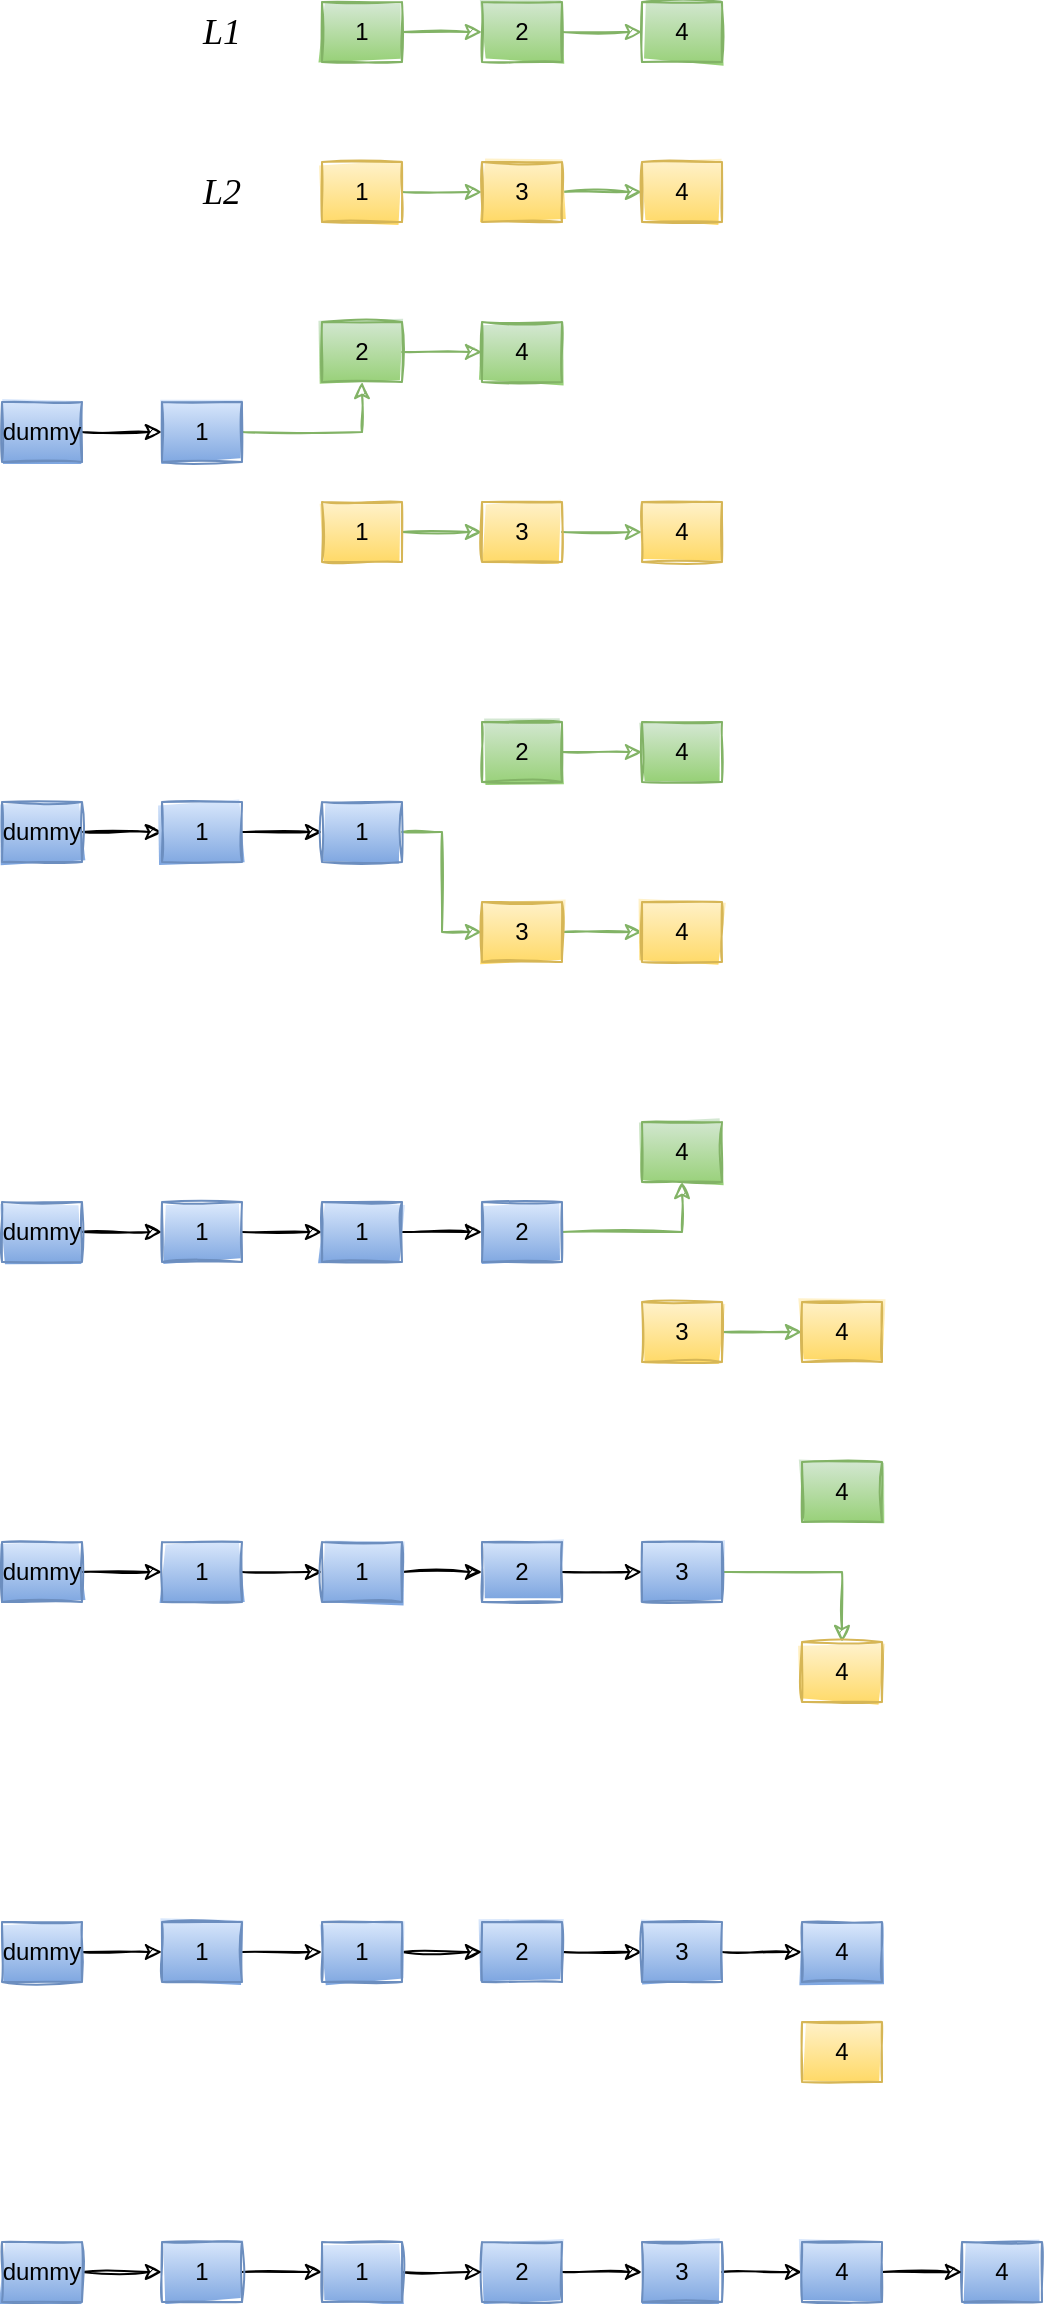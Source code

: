 <mxfile version="15.9.1" type="github">
  <diagram id="Yq_syqRDQ1-WDX5Zo3WL" name="第 1 页">
    <mxGraphModel dx="1422" dy="754" grid="1" gridSize="10" guides="1" tooltips="1" connect="1" arrows="1" fold="1" page="1" pageScale="1" pageWidth="827" pageHeight="1169" math="0" shadow="0">
      <root>
        <mxCell id="0" />
        <mxCell id="1" parent="0" />
        <mxCell id="8_u7qsNa2uZcS0IcBiX_-3" value="" style="edgeStyle=orthogonalEdgeStyle;rounded=0;orthogonalLoop=1;jettySize=auto;html=1;sketch=1;fillColor=#d5e8d4;gradientColor=#97d077;strokeColor=#82b366;" edge="1" parent="1" source="8_u7qsNa2uZcS0IcBiX_-1" target="8_u7qsNa2uZcS0IcBiX_-2">
          <mxGeometry relative="1" as="geometry" />
        </mxCell>
        <mxCell id="8_u7qsNa2uZcS0IcBiX_-1" value="1" style="rounded=0;whiteSpace=wrap;html=1;sketch=1;fillColor=#d5e8d4;gradientColor=#97d077;strokeColor=#82b366;" vertex="1" parent="1">
          <mxGeometry x="280" y="40" width="40" height="30" as="geometry" />
        </mxCell>
        <mxCell id="8_u7qsNa2uZcS0IcBiX_-5" value="" style="edgeStyle=orthogonalEdgeStyle;rounded=0;orthogonalLoop=1;jettySize=auto;html=1;sketch=1;fillColor=#d5e8d4;gradientColor=#97d077;strokeColor=#82b366;" edge="1" parent="1" source="8_u7qsNa2uZcS0IcBiX_-2" target="8_u7qsNa2uZcS0IcBiX_-4">
          <mxGeometry relative="1" as="geometry" />
        </mxCell>
        <mxCell id="8_u7qsNa2uZcS0IcBiX_-2" value="2" style="rounded=0;whiteSpace=wrap;html=1;sketch=1;fillColor=#d5e8d4;gradientColor=#97d077;strokeColor=#82b366;" vertex="1" parent="1">
          <mxGeometry x="360" y="40" width="40" height="30" as="geometry" />
        </mxCell>
        <mxCell id="8_u7qsNa2uZcS0IcBiX_-4" value="4" style="rounded=0;whiteSpace=wrap;html=1;sketch=1;fillColor=#d5e8d4;gradientColor=#97d077;strokeColor=#82b366;" vertex="1" parent="1">
          <mxGeometry x="440" y="40" width="40" height="30" as="geometry" />
        </mxCell>
        <mxCell id="8_u7qsNa2uZcS0IcBiX_-6" value="" style="edgeStyle=orthogonalEdgeStyle;rounded=0;orthogonalLoop=1;jettySize=auto;html=1;sketch=1;fillColor=#d5e8d4;gradientColor=#97d077;strokeColor=#82b366;" edge="1" parent="1" source="8_u7qsNa2uZcS0IcBiX_-7" target="8_u7qsNa2uZcS0IcBiX_-9">
          <mxGeometry relative="1" as="geometry" />
        </mxCell>
        <mxCell id="8_u7qsNa2uZcS0IcBiX_-7" value="1" style="rounded=0;whiteSpace=wrap;html=1;sketch=1;fillColor=#fff2cc;gradientColor=#ffd966;strokeColor=#d6b656;" vertex="1" parent="1">
          <mxGeometry x="280" y="120" width="40" height="30" as="geometry" />
        </mxCell>
        <mxCell id="8_u7qsNa2uZcS0IcBiX_-8" value="" style="edgeStyle=orthogonalEdgeStyle;rounded=0;orthogonalLoop=1;jettySize=auto;html=1;sketch=1;fillColor=#d5e8d4;gradientColor=#97d077;strokeColor=#82b366;" edge="1" parent="1" source="8_u7qsNa2uZcS0IcBiX_-9" target="8_u7qsNa2uZcS0IcBiX_-10">
          <mxGeometry relative="1" as="geometry" />
        </mxCell>
        <mxCell id="8_u7qsNa2uZcS0IcBiX_-9" value="3" style="rounded=0;whiteSpace=wrap;html=1;sketch=1;fillColor=#fff2cc;gradientColor=#ffd966;strokeColor=#d6b656;" vertex="1" parent="1">
          <mxGeometry x="360" y="120" width="40" height="30" as="geometry" />
        </mxCell>
        <mxCell id="8_u7qsNa2uZcS0IcBiX_-10" value="4" style="rounded=0;whiteSpace=wrap;html=1;sketch=1;fillColor=#fff2cc;gradientColor=#ffd966;strokeColor=#d6b656;" vertex="1" parent="1">
          <mxGeometry x="440" y="120" width="40" height="30" as="geometry" />
        </mxCell>
        <mxCell id="8_u7qsNa2uZcS0IcBiX_-11" value="&lt;i&gt;&lt;font face=&quot;Comic Sans MS&quot; style=&quot;font-size: 18px&quot;&gt;L1&lt;/font&gt;&lt;/i&gt;" style="text;html=1;strokeColor=none;fillColor=none;align=center;verticalAlign=middle;whiteSpace=wrap;rounded=0;" vertex="1" parent="1">
          <mxGeometry x="200" y="40" width="60" height="30" as="geometry" />
        </mxCell>
        <mxCell id="8_u7qsNa2uZcS0IcBiX_-12" value="&lt;i&gt;&lt;font face=&quot;Comic Sans MS&quot; style=&quot;font-size: 18px&quot;&gt;L2&lt;/font&gt;&lt;/i&gt;" style="text;html=1;strokeColor=none;fillColor=none;align=center;verticalAlign=middle;whiteSpace=wrap;rounded=0;" vertex="1" parent="1">
          <mxGeometry x="200" y="120" width="60" height="30" as="geometry" />
        </mxCell>
        <mxCell id="8_u7qsNa2uZcS0IcBiX_-24" value="" style="edgeStyle=orthogonalEdgeStyle;rounded=0;sketch=1;orthogonalLoop=1;jettySize=auto;html=1;fontFamily=Comic Sans MS;fontSize=18;" edge="1" parent="1" source="8_u7qsNa2uZcS0IcBiX_-13" target="8_u7qsNa2uZcS0IcBiX_-15">
          <mxGeometry relative="1" as="geometry" />
        </mxCell>
        <mxCell id="8_u7qsNa2uZcS0IcBiX_-13" value="dummy" style="rounded=0;whiteSpace=wrap;html=1;sketch=1;fillColor=#dae8fc;gradientColor=#7ea6e0;strokeColor=#6c8ebf;" vertex="1" parent="1">
          <mxGeometry x="120" y="240" width="40" height="30" as="geometry" />
        </mxCell>
        <mxCell id="8_u7qsNa2uZcS0IcBiX_-14" value="" style="edgeStyle=orthogonalEdgeStyle;rounded=0;orthogonalLoop=1;jettySize=auto;html=1;sketch=1;fillColor=#d5e8d4;gradientColor=#97d077;strokeColor=#82b366;" edge="1" parent="1" source="8_u7qsNa2uZcS0IcBiX_-15" target="8_u7qsNa2uZcS0IcBiX_-17">
          <mxGeometry relative="1" as="geometry" />
        </mxCell>
        <mxCell id="8_u7qsNa2uZcS0IcBiX_-15" value="1" style="rounded=0;whiteSpace=wrap;html=1;sketch=1;fillColor=#dae8fc;gradientColor=#7ea6e0;strokeColor=#6c8ebf;" vertex="1" parent="1">
          <mxGeometry x="200" y="240" width="40" height="30" as="geometry" />
        </mxCell>
        <mxCell id="8_u7qsNa2uZcS0IcBiX_-16" value="" style="edgeStyle=orthogonalEdgeStyle;rounded=0;orthogonalLoop=1;jettySize=auto;html=1;sketch=1;fillColor=#d5e8d4;gradientColor=#97d077;strokeColor=#82b366;" edge="1" parent="1" source="8_u7qsNa2uZcS0IcBiX_-17" target="8_u7qsNa2uZcS0IcBiX_-18">
          <mxGeometry relative="1" as="geometry" />
        </mxCell>
        <mxCell id="8_u7qsNa2uZcS0IcBiX_-17" value="2" style="rounded=0;whiteSpace=wrap;html=1;sketch=1;fillColor=#d5e8d4;gradientColor=#97d077;strokeColor=#82b366;" vertex="1" parent="1">
          <mxGeometry x="280" y="200" width="40" height="30" as="geometry" />
        </mxCell>
        <mxCell id="8_u7qsNa2uZcS0IcBiX_-18" value="4" style="rounded=0;whiteSpace=wrap;html=1;sketch=1;fillColor=#d5e8d4;gradientColor=#97d077;strokeColor=#82b366;" vertex="1" parent="1">
          <mxGeometry x="360" y="200" width="40" height="30" as="geometry" />
        </mxCell>
        <mxCell id="8_u7qsNa2uZcS0IcBiX_-19" value="" style="edgeStyle=orthogonalEdgeStyle;rounded=0;orthogonalLoop=1;jettySize=auto;html=1;sketch=1;fillColor=#d5e8d4;gradientColor=#97d077;strokeColor=#82b366;" edge="1" parent="1" source="8_u7qsNa2uZcS0IcBiX_-20" target="8_u7qsNa2uZcS0IcBiX_-22">
          <mxGeometry relative="1" as="geometry" />
        </mxCell>
        <mxCell id="8_u7qsNa2uZcS0IcBiX_-20" value="1" style="rounded=0;whiteSpace=wrap;html=1;sketch=1;fillColor=#fff2cc;gradientColor=#ffd966;strokeColor=#d6b656;" vertex="1" parent="1">
          <mxGeometry x="280" y="290" width="40" height="30" as="geometry" />
        </mxCell>
        <mxCell id="8_u7qsNa2uZcS0IcBiX_-21" value="" style="edgeStyle=orthogonalEdgeStyle;rounded=0;orthogonalLoop=1;jettySize=auto;html=1;sketch=1;fillColor=#d5e8d4;gradientColor=#97d077;strokeColor=#82b366;" edge="1" parent="1" source="8_u7qsNa2uZcS0IcBiX_-22" target="8_u7qsNa2uZcS0IcBiX_-23">
          <mxGeometry relative="1" as="geometry" />
        </mxCell>
        <mxCell id="8_u7qsNa2uZcS0IcBiX_-22" value="3" style="rounded=0;whiteSpace=wrap;html=1;sketch=1;fillColor=#fff2cc;gradientColor=#ffd966;strokeColor=#d6b656;" vertex="1" parent="1">
          <mxGeometry x="360" y="290" width="40" height="30" as="geometry" />
        </mxCell>
        <mxCell id="8_u7qsNa2uZcS0IcBiX_-23" value="4" style="rounded=0;whiteSpace=wrap;html=1;sketch=1;fillColor=#fff2cc;gradientColor=#ffd966;strokeColor=#d6b656;" vertex="1" parent="1">
          <mxGeometry x="440" y="290" width="40" height="30" as="geometry" />
        </mxCell>
        <mxCell id="8_u7qsNa2uZcS0IcBiX_-40" value="" style="edgeStyle=orthogonalEdgeStyle;rounded=0;sketch=1;orthogonalLoop=1;jettySize=auto;html=1;fontFamily=Comic Sans MS;fontSize=18;" edge="1" parent="1" source="8_u7qsNa2uZcS0IcBiX_-41" target="8_u7qsNa2uZcS0IcBiX_-43">
          <mxGeometry relative="1" as="geometry" />
        </mxCell>
        <mxCell id="8_u7qsNa2uZcS0IcBiX_-41" value="dummy" style="rounded=0;whiteSpace=wrap;html=1;sketch=1;fillColor=#dae8fc;gradientColor=#7ea6e0;strokeColor=#6c8ebf;" vertex="1" parent="1">
          <mxGeometry x="120" y="440" width="40" height="30" as="geometry" />
        </mxCell>
        <mxCell id="8_u7qsNa2uZcS0IcBiX_-52" value="" style="edgeStyle=orthogonalEdgeStyle;rounded=0;sketch=1;orthogonalLoop=1;jettySize=auto;html=1;fontFamily=Comic Sans MS;fontSize=18;" edge="1" parent="1" source="8_u7qsNa2uZcS0IcBiX_-43" target="8_u7qsNa2uZcS0IcBiX_-48">
          <mxGeometry relative="1" as="geometry" />
        </mxCell>
        <mxCell id="8_u7qsNa2uZcS0IcBiX_-43" value="1" style="rounded=0;whiteSpace=wrap;html=1;sketch=1;fillColor=#dae8fc;gradientColor=#7ea6e0;strokeColor=#6c8ebf;" vertex="1" parent="1">
          <mxGeometry x="200" y="440" width="40" height="30" as="geometry" />
        </mxCell>
        <mxCell id="8_u7qsNa2uZcS0IcBiX_-44" value="" style="edgeStyle=orthogonalEdgeStyle;rounded=0;orthogonalLoop=1;jettySize=auto;html=1;sketch=1;fillColor=#d5e8d4;gradientColor=#97d077;strokeColor=#82b366;" edge="1" parent="1" source="8_u7qsNa2uZcS0IcBiX_-45" target="8_u7qsNa2uZcS0IcBiX_-46">
          <mxGeometry relative="1" as="geometry" />
        </mxCell>
        <mxCell id="8_u7qsNa2uZcS0IcBiX_-45" value="2" style="rounded=0;whiteSpace=wrap;html=1;sketch=1;fillColor=#d5e8d4;gradientColor=#97d077;strokeColor=#82b366;" vertex="1" parent="1">
          <mxGeometry x="360" y="400" width="40" height="30" as="geometry" />
        </mxCell>
        <mxCell id="8_u7qsNa2uZcS0IcBiX_-46" value="4" style="rounded=0;whiteSpace=wrap;html=1;sketch=1;fillColor=#d5e8d4;gradientColor=#97d077;strokeColor=#82b366;" vertex="1" parent="1">
          <mxGeometry x="440" y="400" width="40" height="30" as="geometry" />
        </mxCell>
        <mxCell id="8_u7qsNa2uZcS0IcBiX_-47" value="" style="edgeStyle=orthogonalEdgeStyle;rounded=0;orthogonalLoop=1;jettySize=auto;html=1;sketch=1;fillColor=#d5e8d4;gradientColor=#97d077;strokeColor=#82b366;entryX=0;entryY=0.5;entryDx=0;entryDy=0;" edge="1" parent="1" source="8_u7qsNa2uZcS0IcBiX_-48" target="8_u7qsNa2uZcS0IcBiX_-50">
          <mxGeometry relative="1" as="geometry" />
        </mxCell>
        <mxCell id="8_u7qsNa2uZcS0IcBiX_-48" value="1" style="rounded=0;whiteSpace=wrap;html=1;sketch=1;fillColor=#dae8fc;gradientColor=#7ea6e0;strokeColor=#6c8ebf;" vertex="1" parent="1">
          <mxGeometry x="280" y="440" width="40" height="30" as="geometry" />
        </mxCell>
        <mxCell id="8_u7qsNa2uZcS0IcBiX_-49" value="" style="edgeStyle=orthogonalEdgeStyle;rounded=0;orthogonalLoop=1;jettySize=auto;html=1;sketch=1;fillColor=#d5e8d4;gradientColor=#97d077;strokeColor=#82b366;" edge="1" parent="1" source="8_u7qsNa2uZcS0IcBiX_-50" target="8_u7qsNa2uZcS0IcBiX_-51">
          <mxGeometry relative="1" as="geometry" />
        </mxCell>
        <mxCell id="8_u7qsNa2uZcS0IcBiX_-50" value="3" style="rounded=0;whiteSpace=wrap;html=1;sketch=1;fillColor=#fff2cc;gradientColor=#ffd966;strokeColor=#d6b656;" vertex="1" parent="1">
          <mxGeometry x="360" y="490" width="40" height="30" as="geometry" />
        </mxCell>
        <mxCell id="8_u7qsNa2uZcS0IcBiX_-51" value="4" style="rounded=0;whiteSpace=wrap;html=1;sketch=1;fillColor=#fff2cc;gradientColor=#ffd966;strokeColor=#d6b656;" vertex="1" parent="1">
          <mxGeometry x="440" y="490" width="40" height="30" as="geometry" />
        </mxCell>
        <mxCell id="8_u7qsNa2uZcS0IcBiX_-53" value="" style="edgeStyle=orthogonalEdgeStyle;rounded=0;sketch=1;orthogonalLoop=1;jettySize=auto;html=1;fontFamily=Comic Sans MS;fontSize=18;" edge="1" parent="1" source="8_u7qsNa2uZcS0IcBiX_-54" target="8_u7qsNa2uZcS0IcBiX_-56">
          <mxGeometry relative="1" as="geometry" />
        </mxCell>
        <mxCell id="8_u7qsNa2uZcS0IcBiX_-54" value="dummy" style="rounded=0;whiteSpace=wrap;html=1;sketch=1;fillColor=#dae8fc;gradientColor=#7ea6e0;strokeColor=#6c8ebf;" vertex="1" parent="1">
          <mxGeometry x="120" y="640" width="40" height="30" as="geometry" />
        </mxCell>
        <mxCell id="8_u7qsNa2uZcS0IcBiX_-55" value="" style="edgeStyle=orthogonalEdgeStyle;rounded=0;sketch=1;orthogonalLoop=1;jettySize=auto;html=1;fontFamily=Comic Sans MS;fontSize=18;" edge="1" parent="1" source="8_u7qsNa2uZcS0IcBiX_-56" target="8_u7qsNa2uZcS0IcBiX_-61">
          <mxGeometry relative="1" as="geometry" />
        </mxCell>
        <mxCell id="8_u7qsNa2uZcS0IcBiX_-56" value="1" style="rounded=0;whiteSpace=wrap;html=1;sketch=1;fillColor=#dae8fc;gradientColor=#7ea6e0;strokeColor=#6c8ebf;" vertex="1" parent="1">
          <mxGeometry x="200" y="640" width="40" height="30" as="geometry" />
        </mxCell>
        <mxCell id="8_u7qsNa2uZcS0IcBiX_-57" value="" style="edgeStyle=orthogonalEdgeStyle;rounded=0;orthogonalLoop=1;jettySize=auto;html=1;sketch=1;fillColor=#d5e8d4;gradientColor=#97d077;strokeColor=#82b366;" edge="1" parent="1" source="8_u7qsNa2uZcS0IcBiX_-58" target="8_u7qsNa2uZcS0IcBiX_-59">
          <mxGeometry relative="1" as="geometry" />
        </mxCell>
        <mxCell id="8_u7qsNa2uZcS0IcBiX_-58" value="2" style="rounded=0;whiteSpace=wrap;html=1;sketch=1;fillColor=#dae8fc;gradientColor=#7ea6e0;strokeColor=#6c8ebf;" vertex="1" parent="1">
          <mxGeometry x="360" y="640" width="40" height="30" as="geometry" />
        </mxCell>
        <mxCell id="8_u7qsNa2uZcS0IcBiX_-59" value="4" style="rounded=0;whiteSpace=wrap;html=1;sketch=1;fillColor=#d5e8d4;gradientColor=#97d077;strokeColor=#82b366;" vertex="1" parent="1">
          <mxGeometry x="440" y="600" width="40" height="30" as="geometry" />
        </mxCell>
        <mxCell id="8_u7qsNa2uZcS0IcBiX_-65" style="edgeStyle=orthogonalEdgeStyle;rounded=0;sketch=1;orthogonalLoop=1;jettySize=auto;html=1;exitX=1;exitY=0.5;exitDx=0;exitDy=0;entryX=0;entryY=0.5;entryDx=0;entryDy=0;fontFamily=Comic Sans MS;fontSize=18;" edge="1" parent="1" source="8_u7qsNa2uZcS0IcBiX_-61" target="8_u7qsNa2uZcS0IcBiX_-58">
          <mxGeometry relative="1" as="geometry" />
        </mxCell>
        <mxCell id="8_u7qsNa2uZcS0IcBiX_-61" value="1" style="rounded=0;whiteSpace=wrap;html=1;sketch=1;fillColor=#dae8fc;gradientColor=#7ea6e0;strokeColor=#6c8ebf;" vertex="1" parent="1">
          <mxGeometry x="280" y="640" width="40" height="30" as="geometry" />
        </mxCell>
        <mxCell id="8_u7qsNa2uZcS0IcBiX_-62" value="" style="edgeStyle=orthogonalEdgeStyle;rounded=0;orthogonalLoop=1;jettySize=auto;html=1;sketch=1;fillColor=#d5e8d4;gradientColor=#97d077;strokeColor=#82b366;" edge="1" parent="1" source="8_u7qsNa2uZcS0IcBiX_-63" target="8_u7qsNa2uZcS0IcBiX_-64">
          <mxGeometry relative="1" as="geometry" />
        </mxCell>
        <mxCell id="8_u7qsNa2uZcS0IcBiX_-63" value="3" style="rounded=0;whiteSpace=wrap;html=1;sketch=1;fillColor=#fff2cc;gradientColor=#ffd966;strokeColor=#d6b656;" vertex="1" parent="1">
          <mxGeometry x="440" y="690" width="40" height="30" as="geometry" />
        </mxCell>
        <mxCell id="8_u7qsNa2uZcS0IcBiX_-64" value="4" style="rounded=0;whiteSpace=wrap;html=1;sketch=1;fillColor=#fff2cc;gradientColor=#ffd966;strokeColor=#d6b656;" vertex="1" parent="1">
          <mxGeometry x="520" y="690" width="40" height="30" as="geometry" />
        </mxCell>
        <mxCell id="8_u7qsNa2uZcS0IcBiX_-66" value="" style="edgeStyle=orthogonalEdgeStyle;rounded=0;sketch=1;orthogonalLoop=1;jettySize=auto;html=1;fontFamily=Comic Sans MS;fontSize=18;" edge="1" parent="1" source="8_u7qsNa2uZcS0IcBiX_-67" target="8_u7qsNa2uZcS0IcBiX_-69">
          <mxGeometry relative="1" as="geometry" />
        </mxCell>
        <mxCell id="8_u7qsNa2uZcS0IcBiX_-67" value="dummy" style="rounded=0;whiteSpace=wrap;html=1;sketch=1;fillColor=#dae8fc;gradientColor=#7ea6e0;strokeColor=#6c8ebf;" vertex="1" parent="1">
          <mxGeometry x="120" y="810" width="40" height="30" as="geometry" />
        </mxCell>
        <mxCell id="8_u7qsNa2uZcS0IcBiX_-68" value="" style="edgeStyle=orthogonalEdgeStyle;rounded=0;sketch=1;orthogonalLoop=1;jettySize=auto;html=1;fontFamily=Comic Sans MS;fontSize=18;" edge="1" parent="1" source="8_u7qsNa2uZcS0IcBiX_-69" target="8_u7qsNa2uZcS0IcBiX_-74">
          <mxGeometry relative="1" as="geometry" />
        </mxCell>
        <mxCell id="8_u7qsNa2uZcS0IcBiX_-69" value="1" style="rounded=0;whiteSpace=wrap;html=1;sketch=1;fillColor=#dae8fc;gradientColor=#7ea6e0;strokeColor=#6c8ebf;" vertex="1" parent="1">
          <mxGeometry x="200" y="810" width="40" height="30" as="geometry" />
        </mxCell>
        <mxCell id="8_u7qsNa2uZcS0IcBiX_-79" style="edgeStyle=orthogonalEdgeStyle;rounded=0;sketch=1;orthogonalLoop=1;jettySize=auto;html=1;exitX=1;exitY=0.5;exitDx=0;exitDy=0;entryX=0;entryY=0.5;entryDx=0;entryDy=0;fontFamily=Comic Sans MS;fontSize=18;" edge="1" parent="1" source="8_u7qsNa2uZcS0IcBiX_-71" target="8_u7qsNa2uZcS0IcBiX_-76">
          <mxGeometry relative="1" as="geometry" />
        </mxCell>
        <mxCell id="8_u7qsNa2uZcS0IcBiX_-71" value="2" style="rounded=0;whiteSpace=wrap;html=1;sketch=1;fillColor=#dae8fc;gradientColor=#7ea6e0;strokeColor=#6c8ebf;" vertex="1" parent="1">
          <mxGeometry x="360" y="810" width="40" height="30" as="geometry" />
        </mxCell>
        <mxCell id="8_u7qsNa2uZcS0IcBiX_-72" value="4" style="rounded=0;whiteSpace=wrap;html=1;sketch=1;fillColor=#d5e8d4;gradientColor=#97d077;strokeColor=#82b366;" vertex="1" parent="1">
          <mxGeometry x="520" y="770" width="40" height="30" as="geometry" />
        </mxCell>
        <mxCell id="8_u7qsNa2uZcS0IcBiX_-73" style="edgeStyle=orthogonalEdgeStyle;rounded=0;sketch=1;orthogonalLoop=1;jettySize=auto;html=1;exitX=1;exitY=0.5;exitDx=0;exitDy=0;entryX=0;entryY=0.5;entryDx=0;entryDy=0;fontFamily=Comic Sans MS;fontSize=18;" edge="1" parent="1" source="8_u7qsNa2uZcS0IcBiX_-74" target="8_u7qsNa2uZcS0IcBiX_-71">
          <mxGeometry relative="1" as="geometry" />
        </mxCell>
        <mxCell id="8_u7qsNa2uZcS0IcBiX_-74" value="1" style="rounded=0;whiteSpace=wrap;html=1;sketch=1;fillColor=#dae8fc;gradientColor=#7ea6e0;strokeColor=#6c8ebf;" vertex="1" parent="1">
          <mxGeometry x="280" y="810" width="40" height="30" as="geometry" />
        </mxCell>
        <mxCell id="8_u7qsNa2uZcS0IcBiX_-75" value="" style="edgeStyle=orthogonalEdgeStyle;rounded=0;orthogonalLoop=1;jettySize=auto;html=1;sketch=1;fillColor=#d5e8d4;gradientColor=#97d077;strokeColor=#82b366;" edge="1" parent="1" source="8_u7qsNa2uZcS0IcBiX_-76" target="8_u7qsNa2uZcS0IcBiX_-77">
          <mxGeometry relative="1" as="geometry" />
        </mxCell>
        <mxCell id="8_u7qsNa2uZcS0IcBiX_-77" value="4" style="rounded=0;whiteSpace=wrap;html=1;sketch=1;fillColor=#fff2cc;gradientColor=#ffd966;strokeColor=#d6b656;" vertex="1" parent="1">
          <mxGeometry x="520" y="860" width="40" height="30" as="geometry" />
        </mxCell>
        <mxCell id="8_u7qsNa2uZcS0IcBiX_-76" value="3" style="rounded=0;whiteSpace=wrap;html=1;sketch=1;fillColor=#dae8fc;gradientColor=#7ea6e0;strokeColor=#6c8ebf;" vertex="1" parent="1">
          <mxGeometry x="440" y="810" width="40" height="30" as="geometry" />
        </mxCell>
        <mxCell id="8_u7qsNa2uZcS0IcBiX_-80" value="" style="edgeStyle=orthogonalEdgeStyle;rounded=0;sketch=1;orthogonalLoop=1;jettySize=auto;html=1;fontFamily=Comic Sans MS;fontSize=18;" edge="1" parent="1" source="8_u7qsNa2uZcS0IcBiX_-81" target="8_u7qsNa2uZcS0IcBiX_-83">
          <mxGeometry relative="1" as="geometry" />
        </mxCell>
        <mxCell id="8_u7qsNa2uZcS0IcBiX_-81" value="dummy" style="rounded=0;whiteSpace=wrap;html=1;sketch=1;fillColor=#dae8fc;gradientColor=#7ea6e0;strokeColor=#6c8ebf;" vertex="1" parent="1">
          <mxGeometry x="120" y="1000" width="40" height="30" as="geometry" />
        </mxCell>
        <mxCell id="8_u7qsNa2uZcS0IcBiX_-82" value="" style="edgeStyle=orthogonalEdgeStyle;rounded=0;sketch=1;orthogonalLoop=1;jettySize=auto;html=1;fontFamily=Comic Sans MS;fontSize=18;" edge="1" parent="1" source="8_u7qsNa2uZcS0IcBiX_-83" target="8_u7qsNa2uZcS0IcBiX_-88">
          <mxGeometry relative="1" as="geometry" />
        </mxCell>
        <mxCell id="8_u7qsNa2uZcS0IcBiX_-83" value="1" style="rounded=0;whiteSpace=wrap;html=1;sketch=1;fillColor=#dae8fc;gradientColor=#7ea6e0;strokeColor=#6c8ebf;" vertex="1" parent="1">
          <mxGeometry x="200" y="1000" width="40" height="30" as="geometry" />
        </mxCell>
        <mxCell id="8_u7qsNa2uZcS0IcBiX_-84" style="edgeStyle=orthogonalEdgeStyle;rounded=0;sketch=1;orthogonalLoop=1;jettySize=auto;html=1;exitX=1;exitY=0.5;exitDx=0;exitDy=0;entryX=0;entryY=0.5;entryDx=0;entryDy=0;fontFamily=Comic Sans MS;fontSize=18;" edge="1" parent="1" source="8_u7qsNa2uZcS0IcBiX_-85" target="8_u7qsNa2uZcS0IcBiX_-91">
          <mxGeometry relative="1" as="geometry" />
        </mxCell>
        <mxCell id="8_u7qsNa2uZcS0IcBiX_-85" value="2" style="rounded=0;whiteSpace=wrap;html=1;sketch=1;fillColor=#dae8fc;gradientColor=#7ea6e0;strokeColor=#6c8ebf;" vertex="1" parent="1">
          <mxGeometry x="360" y="1000" width="40" height="30" as="geometry" />
        </mxCell>
        <mxCell id="8_u7qsNa2uZcS0IcBiX_-87" style="edgeStyle=orthogonalEdgeStyle;rounded=0;sketch=1;orthogonalLoop=1;jettySize=auto;html=1;exitX=1;exitY=0.5;exitDx=0;exitDy=0;entryX=0;entryY=0.5;entryDx=0;entryDy=0;fontFamily=Comic Sans MS;fontSize=18;" edge="1" parent="1" source="8_u7qsNa2uZcS0IcBiX_-88" target="8_u7qsNa2uZcS0IcBiX_-85">
          <mxGeometry relative="1" as="geometry" />
        </mxCell>
        <mxCell id="8_u7qsNa2uZcS0IcBiX_-88" value="1" style="rounded=0;whiteSpace=wrap;html=1;sketch=1;fillColor=#dae8fc;gradientColor=#7ea6e0;strokeColor=#6c8ebf;" vertex="1" parent="1">
          <mxGeometry x="280" y="1000" width="40" height="30" as="geometry" />
        </mxCell>
        <mxCell id="8_u7qsNa2uZcS0IcBiX_-90" value="4" style="rounded=0;whiteSpace=wrap;html=1;sketch=1;fillColor=#fff2cc;gradientColor=#ffd966;strokeColor=#d6b656;" vertex="1" parent="1">
          <mxGeometry x="520" y="1050" width="40" height="30" as="geometry" />
        </mxCell>
        <mxCell id="8_u7qsNa2uZcS0IcBiX_-93" style="edgeStyle=orthogonalEdgeStyle;rounded=0;sketch=1;orthogonalLoop=1;jettySize=auto;html=1;exitX=1;exitY=0.5;exitDx=0;exitDy=0;entryX=0;entryY=0.5;entryDx=0;entryDy=0;fontFamily=Comic Sans MS;fontSize=18;" edge="1" parent="1" source="8_u7qsNa2uZcS0IcBiX_-91" target="8_u7qsNa2uZcS0IcBiX_-86">
          <mxGeometry relative="1" as="geometry" />
        </mxCell>
        <mxCell id="8_u7qsNa2uZcS0IcBiX_-91" value="3" style="rounded=0;whiteSpace=wrap;html=1;sketch=1;fillColor=#dae8fc;gradientColor=#7ea6e0;strokeColor=#6c8ebf;" vertex="1" parent="1">
          <mxGeometry x="440" y="1000" width="40" height="30" as="geometry" />
        </mxCell>
        <mxCell id="8_u7qsNa2uZcS0IcBiX_-86" value="4" style="rounded=0;whiteSpace=wrap;html=1;sketch=1;fillColor=#dae8fc;gradientColor=#7ea6e0;strokeColor=#6c8ebf;" vertex="1" parent="1">
          <mxGeometry x="520" y="1000" width="40" height="30" as="geometry" />
        </mxCell>
        <mxCell id="8_u7qsNa2uZcS0IcBiX_-94" value="" style="edgeStyle=orthogonalEdgeStyle;rounded=0;sketch=1;orthogonalLoop=1;jettySize=auto;html=1;fontFamily=Comic Sans MS;fontSize=18;" edge="1" parent="1" source="8_u7qsNa2uZcS0IcBiX_-95" target="8_u7qsNa2uZcS0IcBiX_-97">
          <mxGeometry relative="1" as="geometry" />
        </mxCell>
        <mxCell id="8_u7qsNa2uZcS0IcBiX_-95" value="dummy" style="rounded=0;whiteSpace=wrap;html=1;sketch=1;fillColor=#dae8fc;gradientColor=#7ea6e0;strokeColor=#6c8ebf;" vertex="1" parent="1">
          <mxGeometry x="120" y="1160" width="40" height="30" as="geometry" />
        </mxCell>
        <mxCell id="8_u7qsNa2uZcS0IcBiX_-96" value="" style="edgeStyle=orthogonalEdgeStyle;rounded=0;sketch=1;orthogonalLoop=1;jettySize=auto;html=1;fontFamily=Comic Sans MS;fontSize=18;" edge="1" parent="1" source="8_u7qsNa2uZcS0IcBiX_-97" target="8_u7qsNa2uZcS0IcBiX_-101">
          <mxGeometry relative="1" as="geometry" />
        </mxCell>
        <mxCell id="8_u7qsNa2uZcS0IcBiX_-97" value="1" style="rounded=0;whiteSpace=wrap;html=1;sketch=1;fillColor=#dae8fc;gradientColor=#7ea6e0;strokeColor=#6c8ebf;" vertex="1" parent="1">
          <mxGeometry x="200" y="1160" width="40" height="30" as="geometry" />
        </mxCell>
        <mxCell id="8_u7qsNa2uZcS0IcBiX_-98" style="edgeStyle=orthogonalEdgeStyle;rounded=0;sketch=1;orthogonalLoop=1;jettySize=auto;html=1;exitX=1;exitY=0.5;exitDx=0;exitDy=0;entryX=0;entryY=0.5;entryDx=0;entryDy=0;fontFamily=Comic Sans MS;fontSize=18;" edge="1" parent="1" source="8_u7qsNa2uZcS0IcBiX_-99" target="8_u7qsNa2uZcS0IcBiX_-104">
          <mxGeometry relative="1" as="geometry" />
        </mxCell>
        <mxCell id="8_u7qsNa2uZcS0IcBiX_-99" value="2" style="rounded=0;whiteSpace=wrap;html=1;sketch=1;fillColor=#dae8fc;gradientColor=#7ea6e0;strokeColor=#6c8ebf;" vertex="1" parent="1">
          <mxGeometry x="360" y="1160" width="40" height="30" as="geometry" />
        </mxCell>
        <mxCell id="8_u7qsNa2uZcS0IcBiX_-100" style="edgeStyle=orthogonalEdgeStyle;rounded=0;sketch=1;orthogonalLoop=1;jettySize=auto;html=1;exitX=1;exitY=0.5;exitDx=0;exitDy=0;entryX=0;entryY=0.5;entryDx=0;entryDy=0;fontFamily=Comic Sans MS;fontSize=18;" edge="1" parent="1" source="8_u7qsNa2uZcS0IcBiX_-101" target="8_u7qsNa2uZcS0IcBiX_-99">
          <mxGeometry relative="1" as="geometry" />
        </mxCell>
        <mxCell id="8_u7qsNa2uZcS0IcBiX_-101" value="1" style="rounded=0;whiteSpace=wrap;html=1;sketch=1;fillColor=#dae8fc;gradientColor=#7ea6e0;strokeColor=#6c8ebf;" vertex="1" parent="1">
          <mxGeometry x="280" y="1160" width="40" height="30" as="geometry" />
        </mxCell>
        <mxCell id="8_u7qsNa2uZcS0IcBiX_-102" value="4" style="rounded=0;whiteSpace=wrap;html=1;sketch=1;fillColor=#dae8fc;gradientColor=#7ea6e0;strokeColor=#6c8ebf;" vertex="1" parent="1">
          <mxGeometry x="600" y="1160" width="40" height="30" as="geometry" />
        </mxCell>
        <mxCell id="8_u7qsNa2uZcS0IcBiX_-103" style="edgeStyle=orthogonalEdgeStyle;rounded=0;sketch=1;orthogonalLoop=1;jettySize=auto;html=1;exitX=1;exitY=0.5;exitDx=0;exitDy=0;entryX=0;entryY=0.5;entryDx=0;entryDy=0;fontFamily=Comic Sans MS;fontSize=18;" edge="1" parent="1" source="8_u7qsNa2uZcS0IcBiX_-104" target="8_u7qsNa2uZcS0IcBiX_-105">
          <mxGeometry relative="1" as="geometry" />
        </mxCell>
        <mxCell id="8_u7qsNa2uZcS0IcBiX_-104" value="3" style="rounded=0;whiteSpace=wrap;html=1;sketch=1;fillColor=#dae8fc;gradientColor=#7ea6e0;strokeColor=#6c8ebf;" vertex="1" parent="1">
          <mxGeometry x="440" y="1160" width="40" height="30" as="geometry" />
        </mxCell>
        <mxCell id="8_u7qsNa2uZcS0IcBiX_-106" style="edgeStyle=orthogonalEdgeStyle;rounded=0;sketch=1;orthogonalLoop=1;jettySize=auto;html=1;exitX=1;exitY=0.5;exitDx=0;exitDy=0;entryX=0;entryY=0.5;entryDx=0;entryDy=0;fontFamily=Comic Sans MS;fontSize=18;" edge="1" parent="1" source="8_u7qsNa2uZcS0IcBiX_-105" target="8_u7qsNa2uZcS0IcBiX_-102">
          <mxGeometry relative="1" as="geometry" />
        </mxCell>
        <mxCell id="8_u7qsNa2uZcS0IcBiX_-105" value="4" style="rounded=0;whiteSpace=wrap;html=1;sketch=1;fillColor=#dae8fc;gradientColor=#7ea6e0;strokeColor=#6c8ebf;" vertex="1" parent="1">
          <mxGeometry x="520" y="1160" width="40" height="30" as="geometry" />
        </mxCell>
      </root>
    </mxGraphModel>
  </diagram>
</mxfile>

